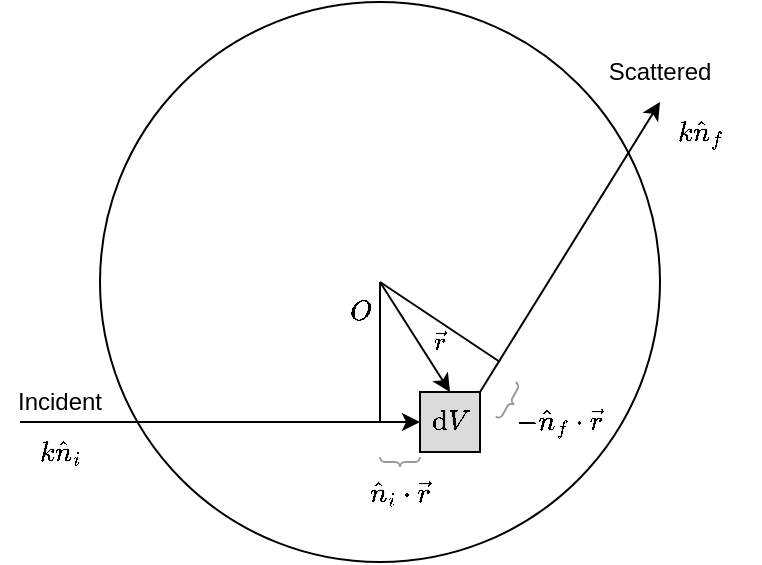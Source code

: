<mxfile version="16.5.2" type="device"><diagram id="loLc-U_W7EcWDLOXCoxe" name="Page-1"><mxGraphModel dx="729" dy="357" grid="1" gridSize="10" guides="1" tooltips="1" connect="1" arrows="1" fold="1" page="1" pageScale="1" pageWidth="850" pageHeight="1100" math="1" shadow="0"><root><mxCell id="0"/><mxCell id="1" parent="0"/><mxCell id="gQSKSYxjn7tD8RBgLNnv-1" value="" style="ellipse;whiteSpace=wrap;html=1;aspect=fixed;" parent="1" vertex="1"><mxGeometry x="210" y="230" width="280" height="280" as="geometry"/></mxCell><mxCell id="gQSKSYxjn7tD8RBgLNnv-3" value="" style="rounded=0;whiteSpace=wrap;html=1;fillColor=#DBDBDB;" parent="1" vertex="1"><mxGeometry x="370" y="425" width="30" height="30" as="geometry"/></mxCell><mxCell id="gQSKSYxjn7tD8RBgLNnv-6" value="" style="endArrow=classic;html=1;rounded=0;entryX=0;entryY=0.5;entryDx=0;entryDy=0;" parent="1" target="gQSKSYxjn7tD8RBgLNnv-3" edge="1"><mxGeometry width="50" height="50" relative="1" as="geometry"><mxPoint x="170" y="440" as="sourcePoint"/><mxPoint x="220" y="390" as="targetPoint"/></mxGeometry></mxCell><mxCell id="gQSKSYxjn7tD8RBgLNnv-7" value="" style="endArrow=classic;html=1;rounded=0;" parent="1" edge="1"><mxGeometry width="50" height="50" relative="1" as="geometry"><mxPoint x="400" y="425" as="sourcePoint"/><mxPoint x="490" y="280" as="targetPoint"/></mxGeometry></mxCell><mxCell id="gQSKSYxjn7tD8RBgLNnv-8" value="$$\mathrm{d}V$$" style="text;html=1;strokeColor=none;fillColor=none;align=center;verticalAlign=middle;whiteSpace=wrap;rounded=0;" parent="1" vertex="1"><mxGeometry x="355" y="425" width="60" height="30" as="geometry"/></mxCell><mxCell id="gQSKSYxjn7tD8RBgLNnv-9" value="$$O$$" style="text;html=1;strokeColor=none;fillColor=none;align=center;verticalAlign=middle;whiteSpace=wrap;rounded=0;" parent="1" vertex="1"><mxGeometry x="310" y="370" width="60" height="30" as="geometry"/></mxCell><mxCell id="gQSKSYxjn7tD8RBgLNnv-11" value="" style="endArrow=none;html=1;rounded=0;exitX=0.5;exitY=0.5;exitDx=0;exitDy=0;exitPerimeter=0;" parent="1" source="gQSKSYxjn7tD8RBgLNnv-1" edge="1"><mxGeometry width="50" height="50" relative="1" as="geometry"><mxPoint x="300" y="390" as="sourcePoint"/><mxPoint x="350" y="440" as="targetPoint"/></mxGeometry></mxCell><mxCell id="gQSKSYxjn7tD8RBgLNnv-12" value="" style="endArrow=none;html=1;rounded=0;" parent="1" edge="1"><mxGeometry width="50" height="50" relative="1" as="geometry"><mxPoint x="350" y="370" as="sourcePoint"/><mxPoint x="410" y="410" as="targetPoint"/></mxGeometry></mxCell><mxCell id="gQSKSYxjn7tD8RBgLNnv-13" value="$$k \hat{n}_i$$" style="text;html=1;strokeColor=none;fillColor=none;align=center;verticalAlign=middle;whiteSpace=wrap;rounded=0;" parent="1" vertex="1"><mxGeometry x="160" y="440" width="60" height="30" as="geometry"/></mxCell><mxCell id="gQSKSYxjn7tD8RBgLNnv-14" value="$$k \hat{n}_f$$" style="text;html=1;strokeColor=none;fillColor=none;align=center;verticalAlign=middle;whiteSpace=wrap;rounded=0;" parent="1" vertex="1"><mxGeometry x="480" y="280" width="60" height="30" as="geometry"/></mxCell><mxCell id="gQSKSYxjn7tD8RBgLNnv-16" value="$$\hat{n}_i \cdot \vec{r}$$" style="text;html=1;strokeColor=none;fillColor=none;align=center;verticalAlign=middle;whiteSpace=wrap;rounded=0;" parent="1" vertex="1"><mxGeometry x="345" y="470" width="30" height="10" as="geometry"/></mxCell><mxCell id="gQSKSYxjn7tD8RBgLNnv-17" value="$$-\hat{n}_f \cdot \vec{r}$$" style="text;html=1;strokeColor=none;fillColor=none;align=center;verticalAlign=middle;whiteSpace=wrap;rounded=0;" parent="1" vertex="1"><mxGeometry x="410" y="425" width="60" height="30" as="geometry"/></mxCell><mxCell id="gQSKSYxjn7tD8RBgLNnv-18" value="" style="verticalLabelPosition=bottom;shadow=0;dashed=0;align=center;html=1;verticalAlign=top;strokeWidth=1;shape=mxgraph.mockup.markup.curlyBrace;strokeColor=#999999;rounded=1;fillColor=#DBDBDB;rotation=-180;" parent="1" vertex="1"><mxGeometry x="350" y="450" width="20" height="20" as="geometry"/></mxCell><mxCell id="gQSKSYxjn7tD8RBgLNnv-19" value="" style="verticalLabelPosition=bottom;shadow=0;dashed=0;align=center;html=1;verticalAlign=top;strokeWidth=1;shape=mxgraph.mockup.markup.curlyBrace;strokeColor=#999999;rounded=1;fillColor=#DBDBDB;rotation=120;" parent="1" vertex="1"><mxGeometry x="405" y="420" width="20" height="20" as="geometry"/></mxCell><mxCell id="gQSKSYxjn7tD8RBgLNnv-20" value="Incident" style="text;html=1;strokeColor=none;fillColor=none;align=center;verticalAlign=middle;whiteSpace=wrap;rounded=0;" parent="1" vertex="1"><mxGeometry x="160" y="415" width="60" height="30" as="geometry"/></mxCell><mxCell id="gQSKSYxjn7tD8RBgLNnv-21" value="Scattered" style="text;html=1;strokeColor=none;fillColor=none;align=center;verticalAlign=middle;whiteSpace=wrap;rounded=0;" parent="1" vertex="1"><mxGeometry x="460" y="250" width="60" height="30" as="geometry"/></mxCell><mxCell id="bAlxwnX-lKTi2iPp3lVd-1" value="" style="endArrow=classic;html=1;rounded=0;entryX=0.5;entryY=0;entryDx=0;entryDy=0;" parent="1" target="gQSKSYxjn7tD8RBgLNnv-8" edge="1"><mxGeometry width="50" height="50" relative="1" as="geometry"><mxPoint x="350" y="370" as="sourcePoint"/><mxPoint x="400" y="320" as="targetPoint"/></mxGeometry></mxCell><mxCell id="bAlxwnX-lKTi2iPp3lVd-2" value="$$\vec{r}$$" style="edgeLabel;html=1;align=center;verticalAlign=middle;resizable=0;points=[];labelBackgroundColor=none;" parent="bAlxwnX-lKTi2iPp3lVd-1" vertex="1" connectable="0"><mxGeometry x="0.337" y="-1" relative="1" as="geometry"><mxPoint x="6" y="-7" as="offset"/></mxGeometry></mxCell></root></mxGraphModel></diagram></mxfile>